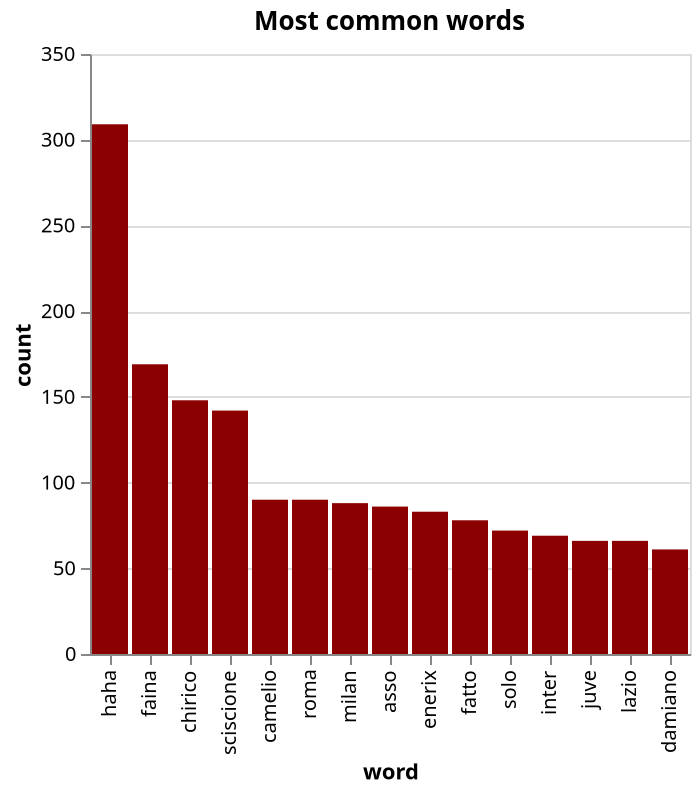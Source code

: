 {
  "config": {"view": {"continuousWidth": 400, "continuousHeight": 300}},
  "data": {"name": "data-827bbfd2b992e1859a82505551927afd"},
  "mark": {"type": "bar", "color": "darkred", "tooltip": true},
  "encoding": {
    "x": {"field": "word", "sort": null, "type": "nominal"},
    "y": {"field": "count", "type": "quantitative"}
  },
  "title": "Most common words",
  "$schema": "https://vega.github.io/schema/vega-lite/v4.17.0.json",
  "datasets": {
    "data-827bbfd2b992e1859a82505551927afd": [
      {"word": "haha", "count": 309},
      {"word": "faina", "count": 169},
      {"word": "chirico", "count": 148},
      {"word": "sciscione", "count": 142},
      {"word": "camelio", "count": 90},
      {"word": "roma", "count": 90},
      {"word": "milan", "count": 88},
      {"word": "asso", "count": 86},
      {"word": "enerix", "count": 83},
      {"word": "fatto", "count": 78},
      {"word": "solo", "count": 72},
      {"word": "inter", "count": 69},
      {"word": "juve", "count": 66},
      {"word": "lazio", "count": 66},
      {"word": "damiano", "count": 61}
    ],
    "width": "container"
  }
}